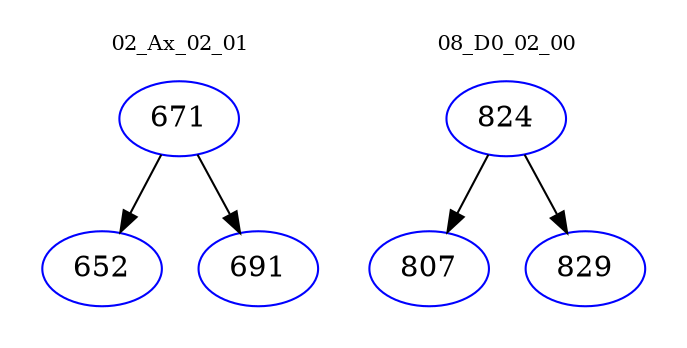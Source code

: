 digraph{
subgraph cluster_0 {
color = white
label = "02_Ax_02_01";
fontsize=10;
T0_671 [label="671", color="blue"]
T0_671 -> T0_652 [color="black"]
T0_652 [label="652", color="blue"]
T0_671 -> T0_691 [color="black"]
T0_691 [label="691", color="blue"]
}
subgraph cluster_1 {
color = white
label = "08_D0_02_00";
fontsize=10;
T1_824 [label="824", color="blue"]
T1_824 -> T1_807 [color="black"]
T1_807 [label="807", color="blue"]
T1_824 -> T1_829 [color="black"]
T1_829 [label="829", color="blue"]
}
}
